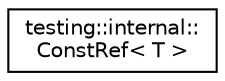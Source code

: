 digraph "Graphical Class Hierarchy"
{
 // INTERACTIVE_SVG=YES
 // LATEX_PDF_SIZE
  edge [fontname="Helvetica",fontsize="10",labelfontname="Helvetica",labelfontsize="10"];
  node [fontname="Helvetica",fontsize="10",shape=record];
  rankdir="LR";
  Node0 [label="testing::internal::\lConstRef\< T \>",height=0.2,width=0.4,color="black", fillcolor="white", style="filled",URL="$de/d13/structtesting_1_1internal_1_1_const_ref.html",tooltip=" "];
}
